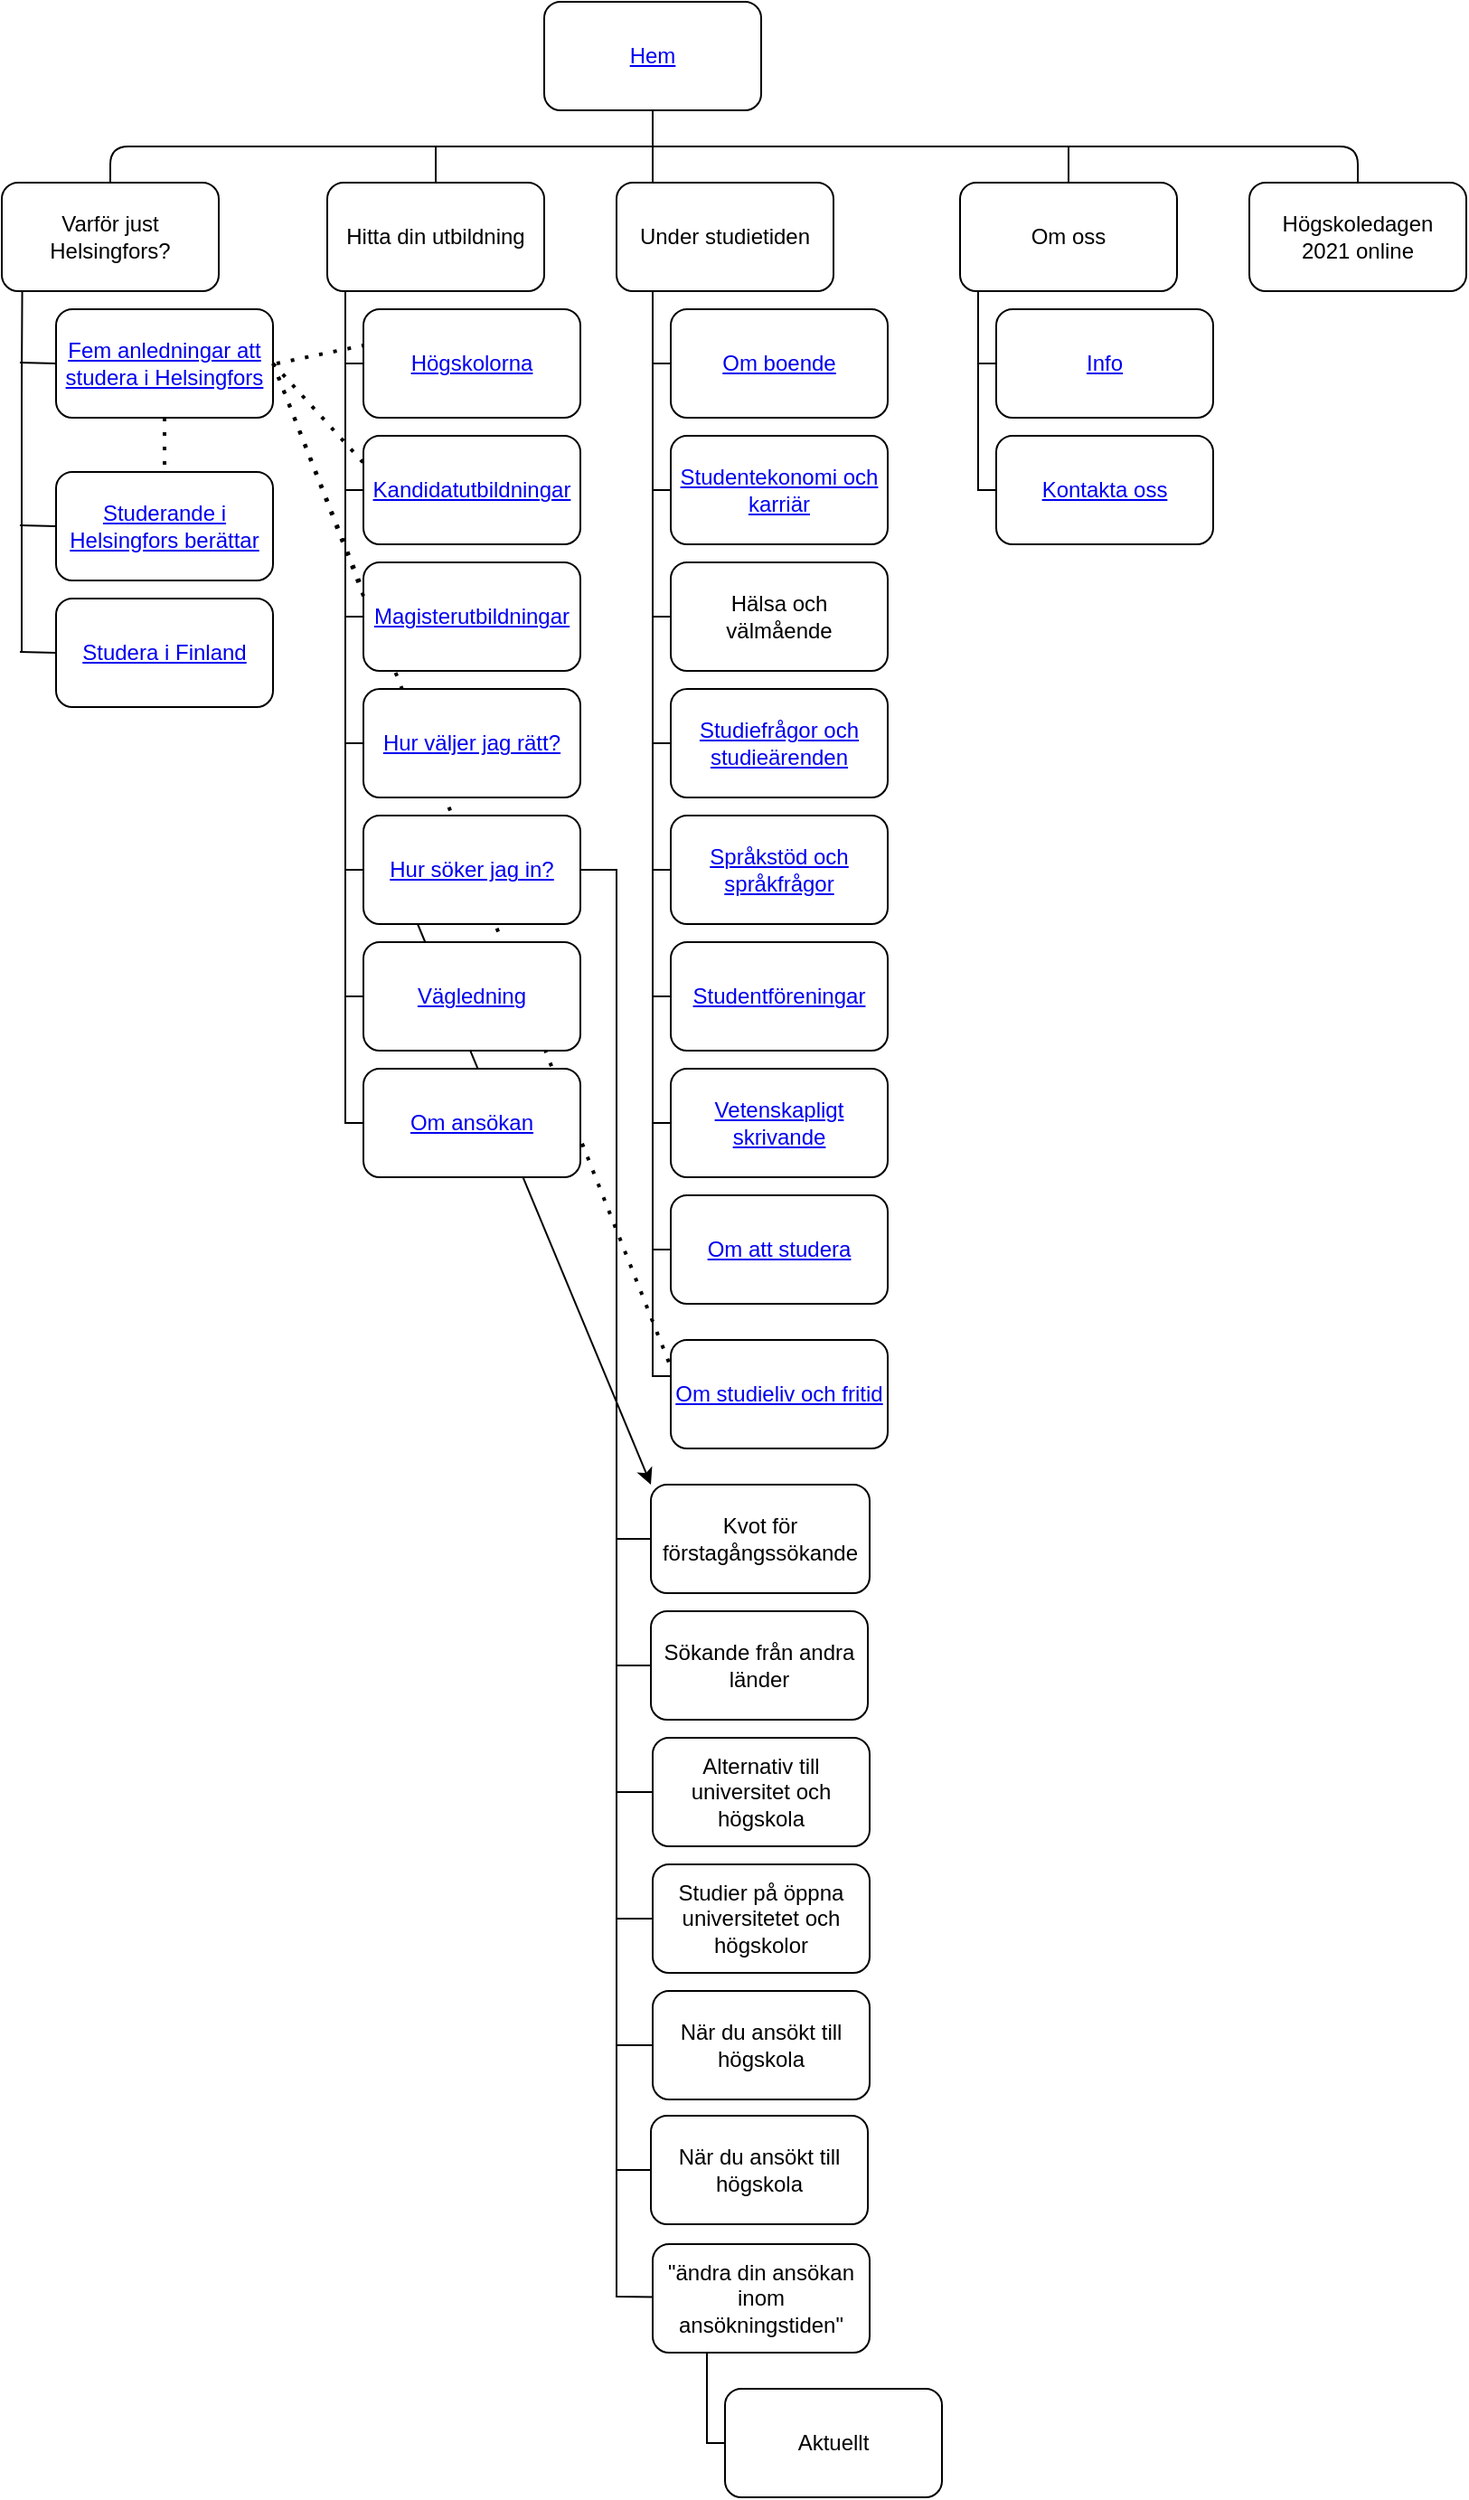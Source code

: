 <mxfile version="15.7.3" type="github">
  <diagram id="OVJdUXc2gE046eg2aZ6k" name="Main">
    <mxGraphModel dx="1824" dy="925" grid="1" gridSize="10" guides="1" tooltips="1" connect="1" arrows="1" fold="1" page="1" pageScale="1" pageWidth="827" pageHeight="1169" math="0" shadow="0">
      <root>
        <mxCell id="0" />
        <mxCell id="1" parent="0" />
        <mxCell id="5o42k9TGa-7qPq612f-3-14" value="" style="endArrow=classic;html=1;rounded=0;entryX=0;entryY=0;entryDx=0;entryDy=0;exitX=0.25;exitY=1;exitDx=0;exitDy=0;" edge="1" parent="1" source="Ypnxiq1GV2et3-A1cIZ6-3" target="5o42k9TGa-7qPq612f-3-2">
          <mxGeometry width="50" height="50" relative="1" as="geometry">
            <mxPoint x="290" y="950" as="sourcePoint" />
            <mxPoint x="440" y="720" as="targetPoint" />
          </mxGeometry>
        </mxCell>
        <mxCell id="5o42k9TGa-7qPq612f-3-1" value="" style="endArrow=none;html=1;rounded=0;entryX=1;entryY=0.5;entryDx=0;entryDy=0;exitX=0;exitY=0.5;exitDx=0;exitDy=0;" edge="1" parent="1" source="5o42k9TGa-7qPq612f-3-2" target="Ypnxiq1GV2et3-A1cIZ6-3">
          <mxGeometry width="50" height="50" relative="1" as="geometry">
            <mxPoint x="350" y="870" as="sourcePoint" />
            <mxPoint x="440" y="640" as="targetPoint" />
            <Array as="points">
              <mxPoint x="340" y="850" />
              <mxPoint x="340" y="480" />
            </Array>
          </mxGeometry>
        </mxCell>
        <mxCell id="B8F30-z_JnXLxpBusLho-5" value="" style="endArrow=none;dashed=1;html=1;dashPattern=1 3;strokeWidth=2;entryX=0;entryY=0.25;entryDx=0;entryDy=0;" parent="1" target="Ypnxiq1GV2et3-A1cIZ6-55" edge="1">
          <mxGeometry width="50" height="50" relative="1" as="geometry">
            <mxPoint x="150" y="200" as="sourcePoint" />
            <mxPoint x="440" y="470" as="targetPoint" />
          </mxGeometry>
        </mxCell>
        <mxCell id="0RaUzkHTqkIKFrn9YJ9X-1" value="&lt;a href=&quot;https://www.studeraihelsingfors.fi/&quot;&gt;Hem&lt;/a&gt;" style="rounded=1;whiteSpace=wrap;html=1;strokeWidth=1;" parent="1" vertex="1">
          <mxGeometry x="300" width="120" height="60" as="geometry" />
        </mxCell>
        <mxCell id="0RaUzkHTqkIKFrn9YJ9X-2" value="Varför just Helsingfors?" style="rounded=1;whiteSpace=wrap;html=1;strokeWidth=1;" parent="1" vertex="1">
          <mxGeometry y="100" width="120" height="60" as="geometry" />
        </mxCell>
        <mxCell id="0RaUzkHTqkIKFrn9YJ9X-3" value="Hitta din utbildning" style="rounded=1;whiteSpace=wrap;html=1;strokeWidth=1;" parent="1" vertex="1">
          <mxGeometry x="180" y="100" width="120" height="60" as="geometry" />
        </mxCell>
        <mxCell id="0RaUzkHTqkIKFrn9YJ9X-5" value="Under studietiden" style="rounded=1;whiteSpace=wrap;html=1;strokeWidth=1;" parent="1" vertex="1">
          <mxGeometry x="340" y="100" width="120" height="60" as="geometry" />
        </mxCell>
        <mxCell id="0RaUzkHTqkIKFrn9YJ9X-6" value="Om oss" style="rounded=1;whiteSpace=wrap;html=1;strokeWidth=1;" parent="1" vertex="1">
          <mxGeometry x="530" y="100" width="120" height="60" as="geometry" />
        </mxCell>
        <mxCell id="0RaUzkHTqkIKFrn9YJ9X-7" value="Högskoledagen &lt;br&gt;2021 online" style="rounded=1;whiteSpace=wrap;html=1;strokeWidth=1;" parent="1" vertex="1">
          <mxGeometry x="690" y="100" width="120" height="60" as="geometry" />
        </mxCell>
        <mxCell id="0RaUzkHTqkIKFrn9YJ9X-8" value="&lt;a href=&quot;https://github.com/Romuruotsalainen/StuderaiHelsingfors/blob/main/Fem anledningar att studera i Helsingfors&quot;&gt;Fem anledningar att studera i Helsingfors&lt;/a&gt;" style="rounded=1;whiteSpace=wrap;html=1;strokeWidth=1;" parent="1" vertex="1">
          <mxGeometry x="30" y="170" width="120" height="60" as="geometry" />
        </mxCell>
        <mxCell id="0RaUzkHTqkIKFrn9YJ9X-9" value="" style="endArrow=none;html=1;exitX=0.5;exitY=0;exitDx=0;exitDy=0;strokeWidth=1;" parent="1" source="0RaUzkHTqkIKFrn9YJ9X-2" edge="1">
          <mxGeometry width="50" height="50" relative="1" as="geometry">
            <mxPoint x="310" y="160" as="sourcePoint" />
            <mxPoint x="110" y="80" as="targetPoint" />
            <Array as="points">
              <mxPoint x="60" y="80" />
            </Array>
          </mxGeometry>
        </mxCell>
        <mxCell id="0RaUzkHTqkIKFrn9YJ9X-10" value="" style="endArrow=none;html=1;strokeWidth=1;" parent="1" edge="1">
          <mxGeometry width="50" height="50" relative="1" as="geometry">
            <mxPoint x="110" y="80" as="sourcePoint" />
            <mxPoint x="660" y="80" as="targetPoint" />
          </mxGeometry>
        </mxCell>
        <mxCell id="0RaUzkHTqkIKFrn9YJ9X-11" value="" style="endArrow=none;html=1;entryX=0.5;entryY=1;entryDx=0;entryDy=0;strokeWidth=1;" parent="1" target="0RaUzkHTqkIKFrn9YJ9X-1" edge="1">
          <mxGeometry width="50" height="50" relative="1" as="geometry">
            <mxPoint x="360" y="100" as="sourcePoint" />
            <mxPoint x="360" y="110" as="targetPoint" />
          </mxGeometry>
        </mxCell>
        <mxCell id="0RaUzkHTqkIKFrn9YJ9X-13" value="" style="endArrow=none;html=1;strokeWidth=1;" parent="1" source="0RaUzkHTqkIKFrn9YJ9X-6" edge="1">
          <mxGeometry width="50" height="50" relative="1" as="geometry">
            <mxPoint x="540" y="160" as="sourcePoint" />
            <mxPoint x="590" y="80" as="targetPoint" />
          </mxGeometry>
        </mxCell>
        <mxCell id="0RaUzkHTqkIKFrn9YJ9X-15" value="" style="endArrow=none;html=1;exitX=0.5;exitY=0;exitDx=0;exitDy=0;strokeWidth=1;" parent="1" source="0RaUzkHTqkIKFrn9YJ9X-3" edge="1">
          <mxGeometry width="50" height="50" relative="1" as="geometry">
            <mxPoint x="350" y="160" as="sourcePoint" />
            <mxPoint x="240" y="80" as="targetPoint" />
          </mxGeometry>
        </mxCell>
        <mxCell id="0RaUzkHTqkIKFrn9YJ9X-16" value="" style="endArrow=none;html=1;entryX=0.094;entryY=1;entryDx=0;entryDy=0;entryPerimeter=0;strokeWidth=1;" parent="1" target="0RaUzkHTqkIKFrn9YJ9X-2" edge="1">
          <mxGeometry width="50" height="50" relative="1" as="geometry">
            <mxPoint x="11" y="360" as="sourcePoint" />
            <mxPoint x="80" y="150" as="targetPoint" />
            <Array as="points">
              <mxPoint x="11" y="210" />
            </Array>
          </mxGeometry>
        </mxCell>
        <mxCell id="0RaUzkHTqkIKFrn9YJ9X-17" value="&lt;a href=&quot;https://www.studeraihelsingfors.fi/hogskolor/&quot;&gt;Högskolorna&lt;/a&gt;" style="rounded=1;whiteSpace=wrap;html=1;strokeWidth=1;" parent="1" vertex="1">
          <mxGeometry x="200" y="170" width="120" height="60" as="geometry" />
        </mxCell>
        <mxCell id="0RaUzkHTqkIKFrn9YJ9X-18" value="&lt;a href=&quot;https://www.studeraihelsingfors.fi/kandidatutbildningar/&quot;&gt;Kandidatutbildningar&lt;/a&gt;" style="rounded=1;whiteSpace=wrap;html=1;strokeWidth=1;" parent="1" vertex="1">
          <mxGeometry x="200" y="240" width="120" height="60" as="geometry" />
        </mxCell>
        <mxCell id="0RaUzkHTqkIKFrn9YJ9X-19" value="&lt;a href=&quot;https://www.studeraihelsingfors.fi/vara-studenter-berattar/&quot;&gt;Studerande i Helsingfors berättar&lt;/a&gt;" style="rounded=1;whiteSpace=wrap;html=1;strokeWidth=1;" parent="1" vertex="1">
          <mxGeometry x="30" y="260" width="120" height="60" as="geometry" />
        </mxCell>
        <mxCell id="0RaUzkHTqkIKFrn9YJ9X-20" value="&lt;a href=&quot;https://www.studeraihelsingfors.fi/studera-i-finland/&quot;&gt;Studera i Finland&lt;/a&gt;" style="rounded=1;whiteSpace=wrap;html=1;strokeWidth=1;" parent="1" vertex="1">
          <mxGeometry x="30" y="330" width="120" height="60" as="geometry" />
        </mxCell>
        <mxCell id="0RaUzkHTqkIKFrn9YJ9X-22" value="" style="endArrow=none;html=1;strokeWidth=1;" parent="1" edge="1">
          <mxGeometry width="50" height="50" relative="1" as="geometry">
            <mxPoint x="10" y="199.5" as="sourcePoint" />
            <mxPoint x="30" y="200" as="targetPoint" />
          </mxGeometry>
        </mxCell>
        <mxCell id="0RaUzkHTqkIKFrn9YJ9X-23" value="" style="endArrow=none;html=1;strokeWidth=1;" parent="1" edge="1">
          <mxGeometry width="50" height="50" relative="1" as="geometry">
            <mxPoint x="10" y="289.5" as="sourcePoint" />
            <mxPoint x="30" y="290" as="targetPoint" />
          </mxGeometry>
        </mxCell>
        <mxCell id="0RaUzkHTqkIKFrn9YJ9X-24" value="" style="endArrow=none;html=1;strokeWidth=1;" parent="1" edge="1">
          <mxGeometry width="50" height="50" relative="1" as="geometry">
            <mxPoint x="10" y="359.5" as="sourcePoint" />
            <mxPoint x="30" y="360" as="targetPoint" />
          </mxGeometry>
        </mxCell>
        <mxCell id="Ypnxiq1GV2et3-A1cIZ6-3" value="&lt;a href=&quot;https://www.studeraihelsingfors.fi/hur-soker-jag/&quot;&gt;Hur söker jag in?&lt;/a&gt;" style="rounded=1;whiteSpace=wrap;html=1;strokeWidth=1;" parent="1" vertex="1">
          <mxGeometry x="200" y="450" width="120" height="60" as="geometry" />
        </mxCell>
        <mxCell id="Ypnxiq1GV2et3-A1cIZ6-5" value="&lt;a href=&quot;https://www.studeraihelsingfors.fi/hur-valjer-jag/&quot;&gt;Hur väljer jag rätt?&lt;/a&gt;" style="rounded=1;whiteSpace=wrap;html=1;strokeWidth=1;" parent="1" vertex="1">
          <mxGeometry x="200" y="380" width="120" height="60" as="geometry" />
        </mxCell>
        <mxCell id="Ypnxiq1GV2et3-A1cIZ6-6" value="&lt;a href=&quot;https://www.studeraihelsingfors.fi/utbildningar-pa-magisterniva/&quot;&gt;Magisterutbildningar&lt;/a&gt;" style="rounded=1;whiteSpace=wrap;html=1;strokeWidth=1;" parent="1" vertex="1">
          <mxGeometry x="200" y="310" width="120" height="60" as="geometry" />
        </mxCell>
        <mxCell id="Ypnxiq1GV2et3-A1cIZ6-8" value="" style="shape=partialRectangle;whiteSpace=wrap;html=1;bottom=0;right=0;fillColor=none;direction=north;strokeWidth=1;" parent="1" vertex="1">
          <mxGeometry x="190" y="160" width="10" height="390" as="geometry" />
        </mxCell>
        <mxCell id="Ypnxiq1GV2et3-A1cIZ6-14" value="" style="shape=partialRectangle;whiteSpace=wrap;html=1;bottom=0;right=0;fillColor=none;direction=north;strokeWidth=1;" parent="1" vertex="1">
          <mxGeometry x="360" y="160" width="10" height="40" as="geometry" />
        </mxCell>
        <mxCell id="Ypnxiq1GV2et3-A1cIZ6-15" value="" style="shape=partialRectangle;whiteSpace=wrap;html=1;bottom=0;right=0;fillColor=none;direction=north;strokeWidth=1;" parent="1" vertex="1">
          <mxGeometry x="190" y="290" width="10" height="120" as="geometry" />
        </mxCell>
        <mxCell id="Ypnxiq1GV2et3-A1cIZ6-16" value="" style="shape=partialRectangle;whiteSpace=wrap;html=1;bottom=0;right=0;fillColor=none;direction=north;strokeWidth=1;" parent="1" vertex="1">
          <mxGeometry x="190" y="230" width="10" height="110" as="geometry" />
        </mxCell>
        <mxCell id="Ypnxiq1GV2et3-A1cIZ6-17" value="" style="shape=partialRectangle;whiteSpace=wrap;html=1;bottom=0;right=0;fillColor=none;direction=north;strokeWidth=1;" parent="1" vertex="1">
          <mxGeometry x="190" y="160" width="10" height="110" as="geometry" />
        </mxCell>
        <mxCell id="Ypnxiq1GV2et3-A1cIZ6-18" value="" style="shape=partialRectangle;whiteSpace=wrap;html=1;bottom=0;right=0;fillColor=none;direction=north;strokeWidth=1;" parent="1" vertex="1">
          <mxGeometry x="190" y="160" width="10" height="40" as="geometry" />
        </mxCell>
        <mxCell id="Ypnxiq1GV2et3-A1cIZ6-19" value="" style="shape=partialRectangle;whiteSpace=wrap;html=1;bottom=0;right=0;fillColor=none;direction=north;strokeWidth=1;" parent="1" vertex="1">
          <mxGeometry x="190" y="430" width="10" height="120" as="geometry" />
        </mxCell>
        <mxCell id="Ypnxiq1GV2et3-A1cIZ6-20" value="" style="shape=partialRectangle;whiteSpace=wrap;html=1;bottom=0;right=0;fillColor=none;direction=north;strokeWidth=1;" parent="1" vertex="1">
          <mxGeometry x="190" y="360" width="10" height="120" as="geometry" />
        </mxCell>
        <mxCell id="Ypnxiq1GV2et3-A1cIZ6-21" value="&lt;a href=&quot;https://www.studeraihelsingfors.fi/vagledning/&quot;&gt;Vägledning&lt;/a&gt;" style="rounded=1;whiteSpace=wrap;html=1;strokeWidth=1;" parent="1" vertex="1">
          <mxGeometry x="200" y="520" width="120" height="60" as="geometry" />
        </mxCell>
        <mxCell id="Ypnxiq1GV2et3-A1cIZ6-23" value="&lt;a href=&quot;https://www.studeraihelsingfors.fi/helsingfors/vanliga-fragor-om-ansokan/&quot;&gt;Om ansökan&lt;/a&gt;" style="rounded=1;whiteSpace=wrap;html=1;strokeWidth=1;" parent="1" vertex="1">
          <mxGeometry x="200" y="590" width="120" height="60" as="geometry" />
        </mxCell>
        <mxCell id="Ypnxiq1GV2et3-A1cIZ6-24" value="" style="shape=partialRectangle;whiteSpace=wrap;html=1;bottom=0;right=0;fillColor=none;direction=north;strokeWidth=1;" parent="1" vertex="1">
          <mxGeometry x="190" y="500" width="10" height="120" as="geometry" />
        </mxCell>
        <mxCell id="Ypnxiq1GV2et3-A1cIZ6-27" value="Hälsa och &lt;br&gt;välmående" style="rounded=1;whiteSpace=wrap;html=1;strokeWidth=1;" parent="1" vertex="1">
          <mxGeometry x="370" y="310" width="120" height="60" as="geometry" />
        </mxCell>
        <mxCell id="Ypnxiq1GV2et3-A1cIZ6-28" value="&lt;a href=&quot;https://www.studeraihelsingfors.fi/helsingfors/hitta-bostad-i-helsingfors/&quot;&gt;Om boende&lt;/a&gt;" style="rounded=1;whiteSpace=wrap;html=1;strokeWidth=1;" parent="1" vertex="1">
          <mxGeometry x="370" y="170" width="120" height="60" as="geometry" />
        </mxCell>
        <mxCell id="Ypnxiq1GV2et3-A1cIZ6-30" value="&lt;a href=&quot;https://www.studeraihelsingfors.fi/sprakalliansen-tips-om-vetenskapligt-skrivande/&quot;&gt;Vetenskapligt skrivande&lt;/a&gt;" style="rounded=1;whiteSpace=wrap;html=1;strokeWidth=1;" parent="1" vertex="1">
          <mxGeometry x="370" y="590" width="120" height="60" as="geometry" />
        </mxCell>
        <mxCell id="Ypnxiq1GV2et3-A1cIZ6-31" value="&lt;a href=&quot;https://www.studeraihelsingfors.fi/studiefragor-studiearenden/&quot;&gt;Studiefrågor och studieärenden&lt;/a&gt;" style="rounded=1;whiteSpace=wrap;html=1;strokeWidth=1;" parent="1" vertex="1">
          <mxGeometry x="370" y="380" width="120" height="60" as="geometry" />
        </mxCell>
        <mxCell id="Ypnxiq1GV2et3-A1cIZ6-32" value="&lt;a href=&quot;https://www.studeraihelsingfors.fi/studentforeningar/&quot;&gt;Studentföreningar&lt;/a&gt;" style="rounded=1;whiteSpace=wrap;html=1;strokeWidth=1;" parent="1" vertex="1">
          <mxGeometry x="370" y="520" width="120" height="60" as="geometry" />
        </mxCell>
        <mxCell id="Ypnxiq1GV2et3-A1cIZ6-33" value="&lt;a href=&quot;https://www.studeraihelsingfors.fi/sprakstod-och-sprakfragor/&quot;&gt;Språkstöd och språkfrågor&lt;/a&gt;" style="rounded=1;whiteSpace=wrap;html=1;strokeWidth=1;" parent="1" vertex="1">
          <mxGeometry x="370" y="450" width="120" height="60" as="geometry" />
        </mxCell>
        <mxCell id="Ypnxiq1GV2et3-A1cIZ6-35" value="&lt;a href=&quot;https://www.studeraihelsingfors.fi/helsingfors/studentekonomi-och-karriar/&quot;&gt;Studentekonomi och karriär&lt;/a&gt;" style="rounded=1;whiteSpace=wrap;html=1;strokeWidth=1;" parent="1" vertex="1">
          <mxGeometry x="370" y="240" width="120" height="60" as="geometry" />
        </mxCell>
        <mxCell id="Ypnxiq1GV2et3-A1cIZ6-36" value="" style="shape=partialRectangle;whiteSpace=wrap;html=1;bottom=0;right=0;fillColor=none;direction=north;strokeWidth=1;" parent="1" vertex="1">
          <mxGeometry x="360" y="160" width="10" height="40" as="geometry" />
        </mxCell>
        <mxCell id="Ypnxiq1GV2et3-A1cIZ6-37" value="" style="shape=partialRectangle;whiteSpace=wrap;html=1;bottom=0;right=0;fillColor=none;direction=north;strokeWidth=1;" parent="1" vertex="1">
          <mxGeometry x="360" y="200" width="10" height="70" as="geometry" />
        </mxCell>
        <mxCell id="Ypnxiq1GV2et3-A1cIZ6-38" value="" style="shape=partialRectangle;whiteSpace=wrap;html=1;bottom=0;right=0;fillColor=none;direction=north;strokeWidth=1;" parent="1" vertex="1">
          <mxGeometry x="360" y="410" width="10" height="70" as="geometry" />
        </mxCell>
        <mxCell id="Ypnxiq1GV2et3-A1cIZ6-39" value="" style="shape=partialRectangle;whiteSpace=wrap;html=1;bottom=0;right=0;fillColor=none;direction=north;strokeWidth=1;" parent="1" vertex="1">
          <mxGeometry x="360" y="690" width="10" height="70" as="geometry" />
        </mxCell>
        <mxCell id="Ypnxiq1GV2et3-A1cIZ6-40" value="" style="shape=partialRectangle;whiteSpace=wrap;html=1;bottom=0;right=0;fillColor=none;direction=north;strokeWidth=1;" parent="1" vertex="1">
          <mxGeometry x="360" y="550" width="10" height="70" as="geometry" />
        </mxCell>
        <mxCell id="Ypnxiq1GV2et3-A1cIZ6-41" value="" style="shape=partialRectangle;whiteSpace=wrap;html=1;bottom=0;right=0;fillColor=none;direction=north;strokeWidth=1;" parent="1" vertex="1">
          <mxGeometry x="360" y="620" width="10" height="70" as="geometry" />
        </mxCell>
        <mxCell id="Ypnxiq1GV2et3-A1cIZ6-42" value="" style="shape=partialRectangle;whiteSpace=wrap;html=1;bottom=0;right=0;fillColor=none;direction=north;strokeWidth=1;" parent="1" vertex="1">
          <mxGeometry x="360" y="480" width="10" height="70" as="geometry" />
        </mxCell>
        <mxCell id="Ypnxiq1GV2et3-A1cIZ6-43" value="" style="shape=partialRectangle;whiteSpace=wrap;html=1;bottom=0;right=0;fillColor=none;direction=north;strokeWidth=1;" parent="1" vertex="1">
          <mxGeometry x="360" y="270" width="10" height="70" as="geometry" />
        </mxCell>
        <mxCell id="Ypnxiq1GV2et3-A1cIZ6-45" value="" style="shape=partialRectangle;whiteSpace=wrap;html=1;bottom=0;right=0;fillColor=none;direction=north;strokeWidth=1;" parent="1" vertex="1">
          <mxGeometry x="360" y="340" width="10" height="70" as="geometry" />
        </mxCell>
        <mxCell id="Ypnxiq1GV2et3-A1cIZ6-54" value="&lt;a href=&quot;https://www.studeraihelsingfors.fi/om-helsingforsalliansen/&quot;&gt;Info&lt;/a&gt;" style="rounded=1;whiteSpace=wrap;html=1;strokeWidth=1;" parent="1" vertex="1">
          <mxGeometry x="550" y="170" width="120" height="60" as="geometry" />
        </mxCell>
        <mxCell id="Ypnxiq1GV2et3-A1cIZ6-55" value="&lt;a href=&quot;https://www.studeraihelsingfors.fi/helsingfors/studieliv-och-fritid/&quot;&gt;Om studieliv och fritid&lt;/a&gt;" style="rounded=1;whiteSpace=wrap;html=1;strokeWidth=1;" parent="1" vertex="1">
          <mxGeometry x="370" y="740" width="120" height="60" as="geometry" />
        </mxCell>
        <mxCell id="Ypnxiq1GV2et3-A1cIZ6-56" value="&lt;a href=&quot;https://www.studeraihelsingfors.fi/helsingfors/fragor-om-att-studera/&quot;&gt;Om att studera&lt;/a&gt;" style="rounded=1;whiteSpace=wrap;html=1;strokeWidth=1;" parent="1" vertex="1">
          <mxGeometry x="370" y="660" width="120" height="60" as="geometry" />
        </mxCell>
        <mxCell id="Ypnxiq1GV2et3-A1cIZ6-57" value="&lt;a href=&quot;https://www.studeraihelsingfors.fi/stall-en-fraga/&quot;&gt;Kontakta oss&lt;/a&gt;" style="rounded=1;whiteSpace=wrap;html=1;strokeWidth=1;" parent="1" vertex="1">
          <mxGeometry x="550" y="240" width="120" height="60" as="geometry" />
        </mxCell>
        <mxCell id="Ypnxiq1GV2et3-A1cIZ6-62" value="" style="shape=partialRectangle;whiteSpace=wrap;html=1;bottom=0;right=0;fillColor=none;direction=north;strokeWidth=1;" parent="1" vertex="1">
          <mxGeometry x="540" y="160" width="10" height="40" as="geometry" />
        </mxCell>
        <mxCell id="Ypnxiq1GV2et3-A1cIZ6-63" value="" style="shape=partialRectangle;whiteSpace=wrap;html=1;bottom=0;right=0;fillColor=none;direction=north;strokeWidth=1;" parent="1" vertex="1">
          <mxGeometry x="540" y="200" width="10" height="70" as="geometry" />
        </mxCell>
        <mxCell id="R4bJIenhDc7q_7y7zcjB-1" value="" style="endArrow=none;html=1;entryX=0.5;entryY=0;entryDx=0;entryDy=0;" parent="1" target="0RaUzkHTqkIKFrn9YJ9X-7" edge="1">
          <mxGeometry width="50" height="50" relative="1" as="geometry">
            <mxPoint x="660" y="80" as="sourcePoint" />
            <mxPoint x="660" y="100" as="targetPoint" />
            <Array as="points">
              <mxPoint x="750" y="80" />
            </Array>
          </mxGeometry>
        </mxCell>
        <mxCell id="B8F30-z_JnXLxpBusLho-1" value="" style="endArrow=none;dashed=1;html=1;dashPattern=1 3;strokeWidth=2;entryX=0.25;entryY=1;entryDx=0;entryDy=0;" parent="1" target="Ypnxiq1GV2et3-A1cIZ6-18" edge="1">
          <mxGeometry width="50" height="50" relative="1" as="geometry">
            <mxPoint x="152" y="200" as="sourcePoint" />
            <mxPoint x="440" y="340" as="targetPoint" />
          </mxGeometry>
        </mxCell>
        <mxCell id="B8F30-z_JnXLxpBusLho-3" value="" style="endArrow=none;dashed=1;html=1;dashPattern=1 3;strokeWidth=2;exitX=1;exitY=0.5;exitDx=0;exitDy=0;entryX=0;entryY=0.25;entryDx=0;entryDy=0;" parent="1" source="0RaUzkHTqkIKFrn9YJ9X-8" target="0RaUzkHTqkIKFrn9YJ9X-18" edge="1">
          <mxGeometry width="50" height="50" relative="1" as="geometry">
            <mxPoint x="390" y="390" as="sourcePoint" />
            <mxPoint x="440" y="340" as="targetPoint" />
          </mxGeometry>
        </mxCell>
        <mxCell id="B8F30-z_JnXLxpBusLho-4" value="" style="endArrow=none;dashed=1;html=1;dashPattern=1 3;strokeWidth=2;entryX=0.095;entryY=1.04;entryDx=0;entryDy=0;entryPerimeter=0;" parent="1" target="Ypnxiq1GV2et3-A1cIZ6-16" edge="1">
          <mxGeometry width="50" height="50" relative="1" as="geometry">
            <mxPoint x="150" y="200" as="sourcePoint" />
            <mxPoint x="110" y="460" as="targetPoint" />
          </mxGeometry>
        </mxCell>
        <mxCell id="B8F30-z_JnXLxpBusLho-6" value="" style="endArrow=none;dashed=1;html=1;dashPattern=1 3;strokeWidth=2;exitX=0.5;exitY=1;exitDx=0;exitDy=0;entryX=0.5;entryY=0;entryDx=0;entryDy=0;" parent="1" source="0RaUzkHTqkIKFrn9YJ9X-8" target="0RaUzkHTqkIKFrn9YJ9X-19" edge="1">
          <mxGeometry width="50" height="50" relative="1" as="geometry">
            <mxPoint x="390" y="390" as="sourcePoint" />
            <mxPoint x="440" y="340" as="targetPoint" />
          </mxGeometry>
        </mxCell>
        <mxCell id="5o42k9TGa-7qPq612f-3-2" value="Kvot för förstagångssökande" style="rounded=1;whiteSpace=wrap;html=1;" vertex="1" parent="1">
          <mxGeometry x="359" y="820" width="121" height="60" as="geometry" />
        </mxCell>
        <mxCell id="5o42k9TGa-7qPq612f-3-3" value="Sökande från andra länder" style="rounded=1;whiteSpace=wrap;html=1;" vertex="1" parent="1">
          <mxGeometry x="359" y="890" width="120" height="60" as="geometry" />
        </mxCell>
        <mxCell id="5o42k9TGa-7qPq612f-3-4" value="Alternativ till universitet och högskola" style="rounded=1;whiteSpace=wrap;html=1;" vertex="1" parent="1">
          <mxGeometry x="360" y="960" width="120" height="60" as="geometry" />
        </mxCell>
        <mxCell id="5o42k9TGa-7qPq612f-3-5" value="Studier på öppna universitetet och högskolor" style="rounded=1;whiteSpace=wrap;html=1;" vertex="1" parent="1">
          <mxGeometry x="360" y="1030" width="120" height="60" as="geometry" />
        </mxCell>
        <mxCell id="5o42k9TGa-7qPq612f-3-6" value="När du ansökt till högskola" style="rounded=1;whiteSpace=wrap;html=1;" vertex="1" parent="1">
          <mxGeometry x="360" y="1100" width="120" height="60" as="geometry" />
        </mxCell>
        <mxCell id="5o42k9TGa-7qPq612f-3-7" value="" style="endArrow=none;html=1;rounded=0;entryX=0;entryY=0.5;entryDx=0;entryDy=0;" edge="1" parent="1" target="5o42k9TGa-7qPq612f-3-3">
          <mxGeometry width="50" height="50" relative="1" as="geometry">
            <mxPoint x="340" y="850" as="sourcePoint" />
            <mxPoint x="440" y="770" as="targetPoint" />
            <Array as="points">
              <mxPoint x="340" y="920" />
            </Array>
          </mxGeometry>
        </mxCell>
        <mxCell id="5o42k9TGa-7qPq612f-3-9" value="" style="endArrow=none;html=1;rounded=0;exitX=0;exitY=0.5;exitDx=0;exitDy=0;" edge="1" parent="1" source="5o42k9TGa-7qPq612f-3-4">
          <mxGeometry width="50" height="50" relative="1" as="geometry">
            <mxPoint x="390" y="820" as="sourcePoint" />
            <mxPoint x="340" y="920" as="targetPoint" />
            <Array as="points">
              <mxPoint x="340" y="990" />
            </Array>
          </mxGeometry>
        </mxCell>
        <mxCell id="5o42k9TGa-7qPq612f-3-10" value="" style="endArrow=none;html=1;rounded=0;exitX=0;exitY=0.5;exitDx=0;exitDy=0;" edge="1" parent="1" source="5o42k9TGa-7qPq612f-3-5">
          <mxGeometry width="50" height="50" relative="1" as="geometry">
            <mxPoint x="390" y="820" as="sourcePoint" />
            <mxPoint x="340" y="990" as="targetPoint" />
            <Array as="points">
              <mxPoint x="340" y="1060" />
            </Array>
          </mxGeometry>
        </mxCell>
        <mxCell id="5o42k9TGa-7qPq612f-3-11" value="" style="endArrow=none;html=1;rounded=0;entryX=0;entryY=0.5;entryDx=0;entryDy=0;" edge="1" parent="1" target="5o42k9TGa-7qPq612f-3-6">
          <mxGeometry width="50" height="50" relative="1" as="geometry">
            <mxPoint x="340" y="1060" as="sourcePoint" />
            <mxPoint x="440" y="770" as="targetPoint" />
            <Array as="points">
              <mxPoint x="340" y="1130" />
            </Array>
          </mxGeometry>
        </mxCell>
        <mxCell id="5o42k9TGa-7qPq612f-3-12" value="När du ansökt till högskola" style="rounded=1;whiteSpace=wrap;html=1;" vertex="1" parent="1">
          <mxGeometry x="359" y="1169" width="120" height="60" as="geometry" />
        </mxCell>
        <mxCell id="5o42k9TGa-7qPq612f-3-13" value="" style="endArrow=none;html=1;rounded=0;entryX=0;entryY=0.5;entryDx=0;entryDy=0;" edge="1" parent="1" target="5o42k9TGa-7qPq612f-3-12">
          <mxGeometry width="50" height="50" relative="1" as="geometry">
            <mxPoint x="340" y="1120" as="sourcePoint" />
            <mxPoint x="360" y="1210" as="targetPoint" />
            <Array as="points">
              <mxPoint x="340" y="1199" />
            </Array>
          </mxGeometry>
        </mxCell>
        <mxCell id="5o42k9TGa-7qPq612f-3-15" value="&quot;ändra din ansökan inom ansökningstiden&quot;" style="rounded=1;whiteSpace=wrap;html=1;" vertex="1" parent="1">
          <mxGeometry x="360" y="1240" width="120" height="60" as="geometry" />
        </mxCell>
        <mxCell id="5o42k9TGa-7qPq612f-3-16" value="" style="endArrow=none;html=1;rounded=0;" edge="1" parent="1" target="5o42k9TGa-7qPq612f-3-15">
          <mxGeometry width="50" height="50" relative="1" as="geometry">
            <mxPoint x="340" y="1190" as="sourcePoint" />
            <mxPoint x="359" y="1269" as="targetPoint" />
            <Array as="points">
              <mxPoint x="340" y="1269" />
            </Array>
          </mxGeometry>
        </mxCell>
        <mxCell id="5o42k9TGa-7qPq612f-3-17" value="" style="endArrow=none;html=1;rounded=0;exitX=0.25;exitY=1;exitDx=0;exitDy=0;entryX=0;entryY=0.5;entryDx=0;entryDy=0;" edge="1" parent="1" source="5o42k9TGa-7qPq612f-3-15" target="5o42k9TGa-7qPq612f-3-18">
          <mxGeometry width="50" height="50" relative="1" as="geometry">
            <mxPoint x="404" y="1320" as="sourcePoint" />
            <mxPoint x="410" y="1399" as="targetPoint" />
            <Array as="points">
              <mxPoint x="390" y="1350" />
            </Array>
          </mxGeometry>
        </mxCell>
        <mxCell id="5o42k9TGa-7qPq612f-3-18" value="Aktuellt" style="rounded=1;whiteSpace=wrap;html=1;" vertex="1" parent="1">
          <mxGeometry x="400" y="1320" width="120" height="60" as="geometry" />
        </mxCell>
      </root>
    </mxGraphModel>
  </diagram>
</mxfile>
